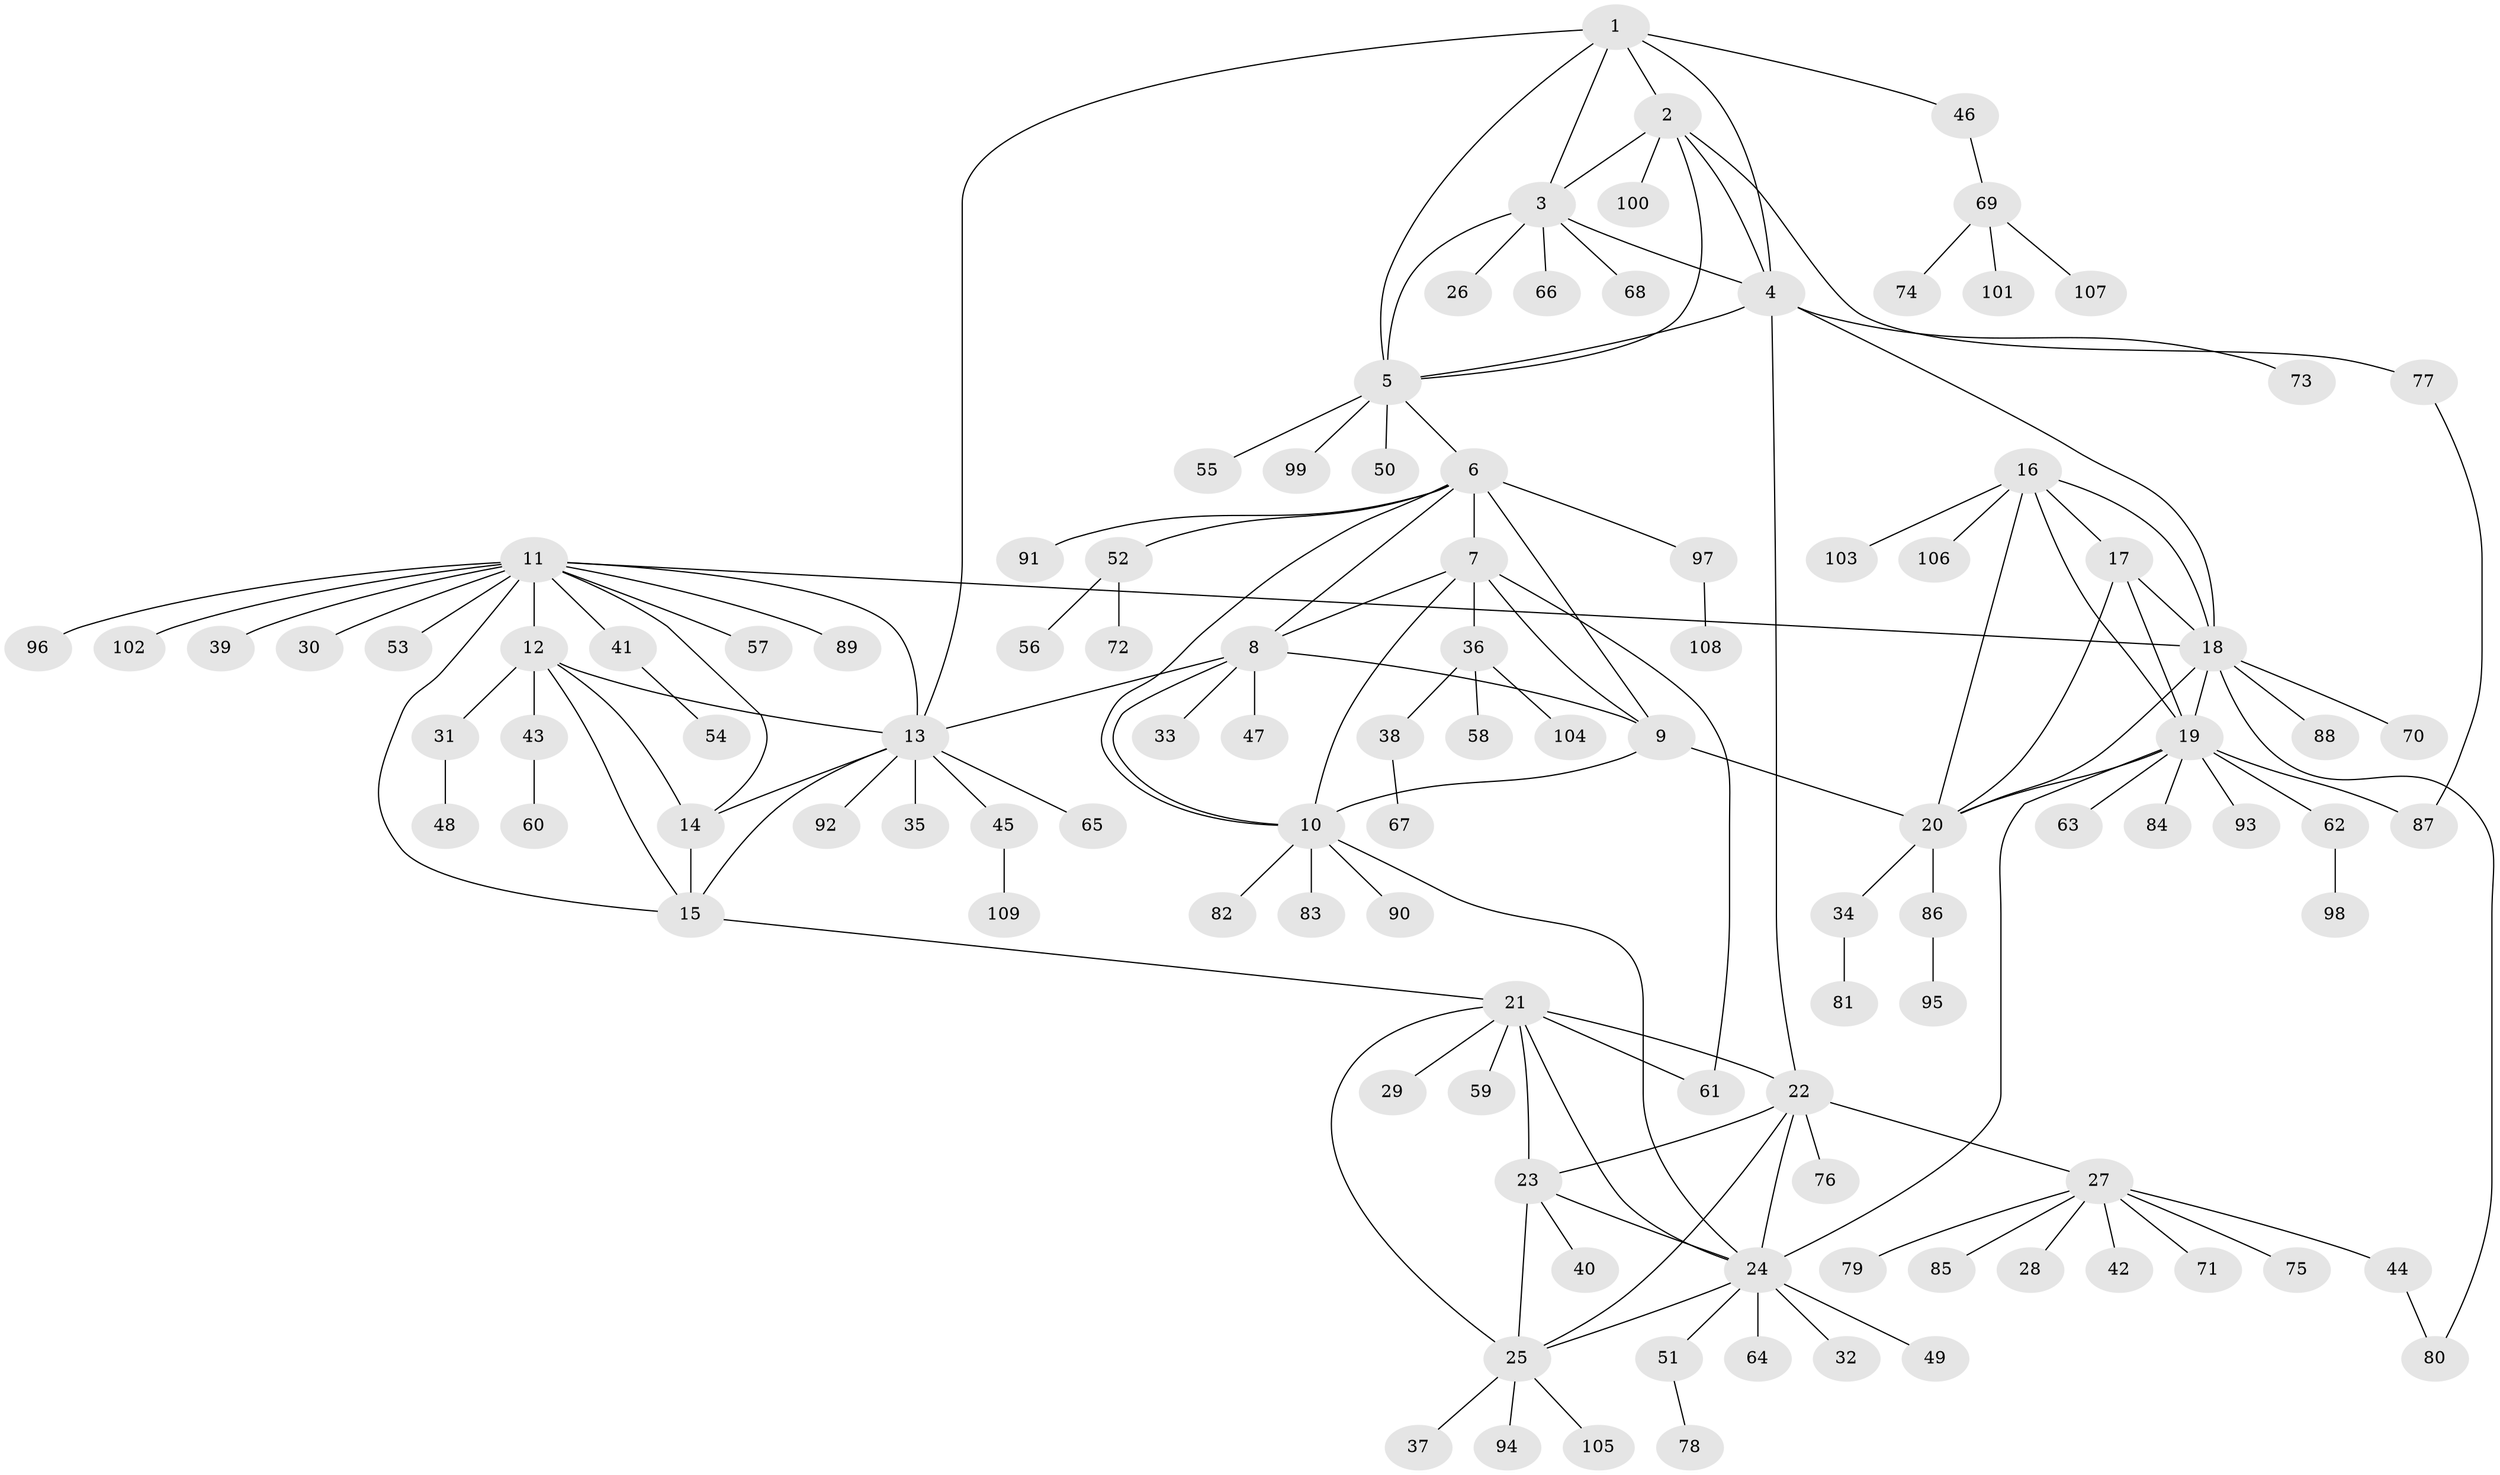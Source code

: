 // Generated by graph-tools (version 1.1) at 2025/54/03/09/25 04:54:42]
// undirected, 109 vertices, 147 edges
graph export_dot {
graph [start="1"]
  node [color=gray90,style=filled];
  1;
  2;
  3;
  4;
  5;
  6;
  7;
  8;
  9;
  10;
  11;
  12;
  13;
  14;
  15;
  16;
  17;
  18;
  19;
  20;
  21;
  22;
  23;
  24;
  25;
  26;
  27;
  28;
  29;
  30;
  31;
  32;
  33;
  34;
  35;
  36;
  37;
  38;
  39;
  40;
  41;
  42;
  43;
  44;
  45;
  46;
  47;
  48;
  49;
  50;
  51;
  52;
  53;
  54;
  55;
  56;
  57;
  58;
  59;
  60;
  61;
  62;
  63;
  64;
  65;
  66;
  67;
  68;
  69;
  70;
  71;
  72;
  73;
  74;
  75;
  76;
  77;
  78;
  79;
  80;
  81;
  82;
  83;
  84;
  85;
  86;
  87;
  88;
  89;
  90;
  91;
  92;
  93;
  94;
  95;
  96;
  97;
  98;
  99;
  100;
  101;
  102;
  103;
  104;
  105;
  106;
  107;
  108;
  109;
  1 -- 2;
  1 -- 3;
  1 -- 4;
  1 -- 5;
  1 -- 13;
  1 -- 46;
  2 -- 3;
  2 -- 4;
  2 -- 5;
  2 -- 77;
  2 -- 100;
  3 -- 4;
  3 -- 5;
  3 -- 26;
  3 -- 66;
  3 -- 68;
  4 -- 5;
  4 -- 18;
  4 -- 22;
  4 -- 73;
  5 -- 6;
  5 -- 50;
  5 -- 55;
  5 -- 99;
  6 -- 7;
  6 -- 8;
  6 -- 9;
  6 -- 10;
  6 -- 52;
  6 -- 91;
  6 -- 97;
  7 -- 8;
  7 -- 9;
  7 -- 10;
  7 -- 36;
  7 -- 61;
  8 -- 9;
  8 -- 10;
  8 -- 13;
  8 -- 33;
  8 -- 47;
  9 -- 10;
  9 -- 20;
  10 -- 24;
  10 -- 82;
  10 -- 83;
  10 -- 90;
  11 -- 12;
  11 -- 13;
  11 -- 14;
  11 -- 15;
  11 -- 18;
  11 -- 30;
  11 -- 39;
  11 -- 41;
  11 -- 53;
  11 -- 57;
  11 -- 89;
  11 -- 96;
  11 -- 102;
  12 -- 13;
  12 -- 14;
  12 -- 15;
  12 -- 31;
  12 -- 43;
  13 -- 14;
  13 -- 15;
  13 -- 35;
  13 -- 45;
  13 -- 65;
  13 -- 92;
  14 -- 15;
  15 -- 21;
  16 -- 17;
  16 -- 18;
  16 -- 19;
  16 -- 20;
  16 -- 103;
  16 -- 106;
  17 -- 18;
  17 -- 19;
  17 -- 20;
  18 -- 19;
  18 -- 20;
  18 -- 70;
  18 -- 80;
  18 -- 88;
  19 -- 20;
  19 -- 24;
  19 -- 62;
  19 -- 63;
  19 -- 84;
  19 -- 87;
  19 -- 93;
  20 -- 34;
  20 -- 86;
  21 -- 22;
  21 -- 23;
  21 -- 24;
  21 -- 25;
  21 -- 29;
  21 -- 59;
  21 -- 61;
  22 -- 23;
  22 -- 24;
  22 -- 25;
  22 -- 27;
  22 -- 76;
  23 -- 24;
  23 -- 25;
  23 -- 40;
  24 -- 25;
  24 -- 32;
  24 -- 49;
  24 -- 51;
  24 -- 64;
  25 -- 37;
  25 -- 94;
  25 -- 105;
  27 -- 28;
  27 -- 42;
  27 -- 44;
  27 -- 71;
  27 -- 75;
  27 -- 79;
  27 -- 85;
  31 -- 48;
  34 -- 81;
  36 -- 38;
  36 -- 58;
  36 -- 104;
  38 -- 67;
  41 -- 54;
  43 -- 60;
  44 -- 80;
  45 -- 109;
  46 -- 69;
  51 -- 78;
  52 -- 56;
  52 -- 72;
  62 -- 98;
  69 -- 74;
  69 -- 101;
  69 -- 107;
  77 -- 87;
  86 -- 95;
  97 -- 108;
}

